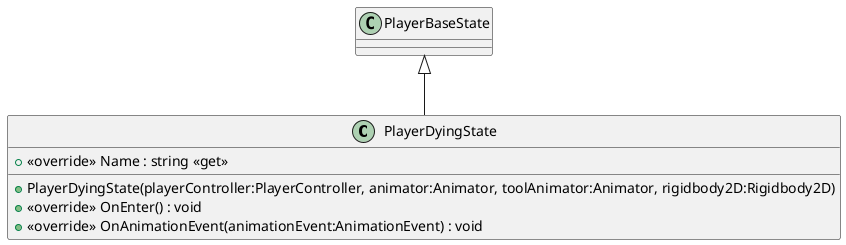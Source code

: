 @startuml
class PlayerDyingState {
    + <<override>> Name : string <<get>>
    + PlayerDyingState(playerController:PlayerController, animator:Animator, toolAnimator:Animator, rigidbody2D:Rigidbody2D)
    + <<override>> OnEnter() : void
    + <<override>> OnAnimationEvent(animationEvent:AnimationEvent) : void
}
PlayerBaseState <|-- PlayerDyingState
@enduml
